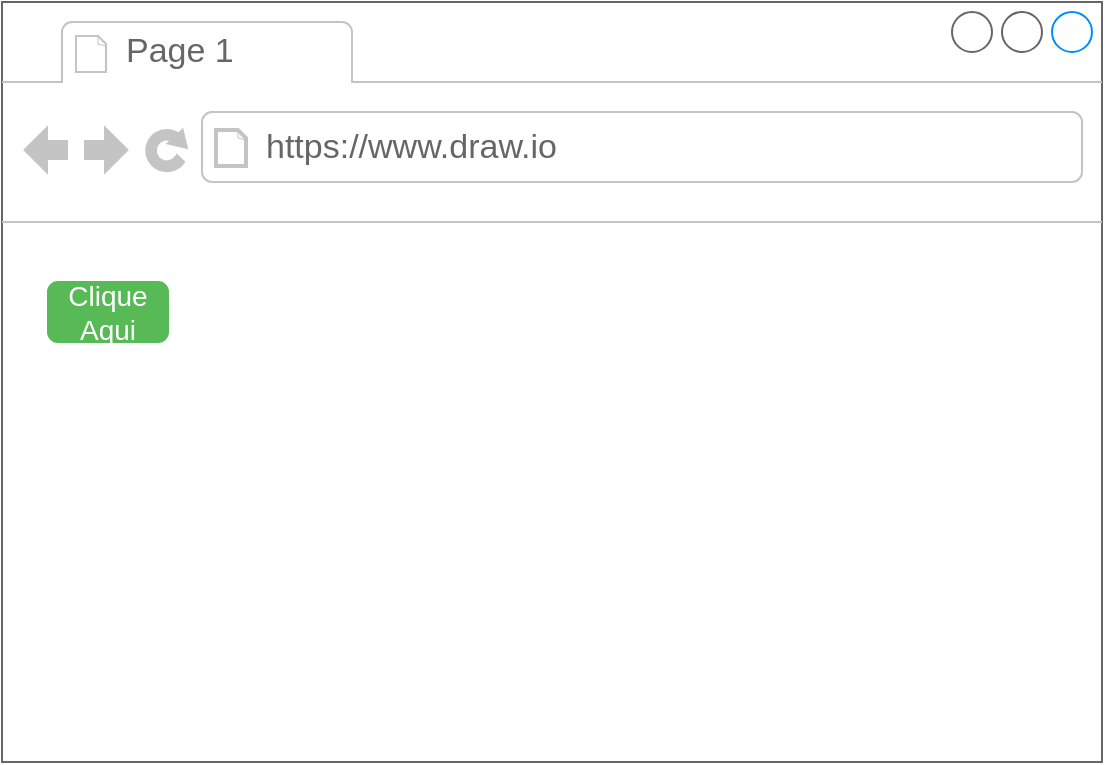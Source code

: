 <mxfile version="12.1.9" type="github" pages="3"><diagram id="5cGr5sODhzuMHXSVDsZC" name="Page-1"><mxGraphModel dx="1024" dy="566" grid="1" gridSize="10" guides="1" tooltips="1" connect="1" arrows="1" fold="1" page="1" pageScale="1" pageWidth="827" pageHeight="1169" math="0" shadow="0"><root><mxCell id="0"/><mxCell id="1" parent="0"/><UserObject label="" link="data:page/id,jdC_0OYHgUGgWqG9enCZ" id="urBvrxJALLY6ZRdai_FV-2"><mxCell style="strokeWidth=1;shadow=0;dashed=0;align=center;html=1;shape=mxgraph.mockup.containers.browserWindow;rSize=0;fillColor=#ffffff;strokeColor=#666666;strokeColor2=#008cff;strokeColor3=#c4c4c4;mainText=,;recursiveResize=0;" vertex="1" parent="1"><mxGeometry x="120" y="70" width="550" height="380" as="geometry"/></mxCell></UserObject><mxCell id="urBvrxJALLY6ZRdai_FV-3" value="Page 1" style="strokeWidth=1;shadow=0;dashed=0;align=center;html=1;shape=mxgraph.mockup.containers.anchor;fontSize=17;fontColor=#666666;align=left;" vertex="1" parent="urBvrxJALLY6ZRdai_FV-2"><mxGeometry x="60" y="12" width="110" height="26" as="geometry"/></mxCell><mxCell id="urBvrxJALLY6ZRdai_FV-4" value="https://www.draw.io" style="strokeWidth=1;shadow=0;dashed=0;align=center;html=1;shape=mxgraph.mockup.containers.anchor;rSize=0;fontSize=17;fontColor=#666666;align=left;" vertex="1" parent="urBvrxJALLY6ZRdai_FV-2"><mxGeometry x="130" y="60" width="250" height="26" as="geometry"/></mxCell><UserObject label="Clique Aqui" link="data:page/id,jdC_0OYHgUGgWqG9enCZ" id="urBvrxJALLY6ZRdai_FV-5"><mxCell style="html=1;shadow=0;dashed=0;shape=mxgraph.bootstrap.rrect;rSize=5;fillColor=#58B957;align=center;strokeColor=#58B957;fontColor=#ffffff;fontSize=14;whiteSpace=wrap;" vertex="1" parent="urBvrxJALLY6ZRdai_FV-2"><mxGeometry x="23" y="140" width="60" height="30" as="geometry"/></mxCell></UserObject></root></mxGraphModel></diagram><diagram id="jdC_0OYHgUGgWqG9enCZ" name="Page-2"><mxGraphModel dx="1024" dy="566" grid="1" gridSize="10" guides="1" tooltips="1" connect="1" arrows="1" fold="1" page="1" pageScale="1" pageWidth="827" pageHeight="1169" math="0" shadow="0"><root><mxCell id="TM1_qAeGuGLrzlecF_cr-0"/><mxCell id="TM1_qAeGuGLrzlecF_cr-1" parent="TM1_qAeGuGLrzlecF_cr-0"/><mxCell id="jbTZYJWGCDeWs0KjWFoA-0" value="" style="strokeWidth=1;shadow=0;dashed=0;align=center;html=1;shape=mxgraph.mockup.containers.browserWindow;rSize=0;fillColor=#ffffff;strokeColor=#666666;strokeColor2=#008cff;strokeColor3=#c4c4c4;mainText=,;recursiveResize=0;" vertex="1" parent="TM1_qAeGuGLrzlecF_cr-1"><mxGeometry x="180" y="120" width="550" height="380" as="geometry"/></mxCell><mxCell id="jbTZYJWGCDeWs0KjWFoA-1" value="Page 1" style="strokeWidth=1;shadow=0;dashed=0;align=center;html=1;shape=mxgraph.mockup.containers.anchor;fontSize=17;fontColor=#666666;align=left;" vertex="1" parent="jbTZYJWGCDeWs0KjWFoA-0"><mxGeometry x="60" y="12" width="110" height="26" as="geometry"/></mxCell><mxCell id="jbTZYJWGCDeWs0KjWFoA-2" value="https://www.draw.io" style="strokeWidth=1;shadow=0;dashed=0;align=center;html=1;shape=mxgraph.mockup.containers.anchor;rSize=0;fontSize=17;fontColor=#666666;align=left;" vertex="1" parent="jbTZYJWGCDeWs0KjWFoA-0"><mxGeometry x="130" y="60" width="250" height="26" as="geometry"/></mxCell><mxCell id="jbTZYJWGCDeWs0KjWFoA-3" value="" style="verticalLabelPosition=bottom;shadow=0;dashed=0;align=center;html=1;verticalAlign=top;strokeWidth=1;shape=mxgraph.mockup.containers.userFemale;strokeColor=#666666;strokeColor2=#008cff;fillColor=#ffffff;" vertex="1" parent="jbTZYJWGCDeWs0KjWFoA-0"><mxGeometry x="220" y="140" width="100" height="100" as="geometry"/></mxCell><UserObject label="Voltar" link="data:page/id,5cGr5sODhzuMHXSVDsZC" id="jbTZYJWGCDeWs0KjWFoA-4"><mxCell style="html=1;shadow=0;dashed=0;shape=mxgraph.bootstrap.rrect;rSize=5;fillColor=#3D8BCD;align=center;strokeColor=#3D8BCD;fontColor=#ffffff;fontSize=16;whiteSpace=wrap;" vertex="1" parent="jbTZYJWGCDeWs0KjWFoA-0"><mxGeometry x="230" y="294" width="80" height="40" as="geometry"/></mxCell></UserObject></root></mxGraphModel></diagram><diagram id="izP9OIIomaCl6u-pzHUz" name="Page-3"><mxGraphModel dx="1024" dy="566" grid="1" gridSize="10" guides="1" tooltips="1" connect="1" arrows="1" fold="1" page="1" pageScale="1" pageWidth="827" pageHeight="1169" math="0" shadow="0"><root><mxCell id="hIz2uJtkc9Cdx2w0EXoH-0"/><mxCell id="hIz2uJtkc9Cdx2w0EXoH-1" parent="hIz2uJtkc9Cdx2w0EXoH-0"/></root></mxGraphModel></diagram></mxfile>